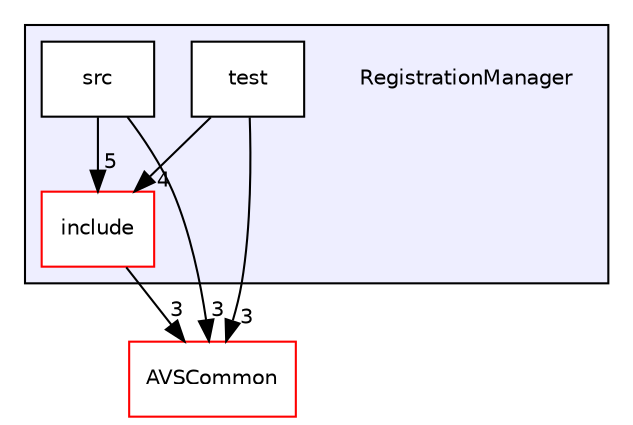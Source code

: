 digraph "/workplace/avs-device-sdk/RegistrationManager" {
  compound=true
  node [ fontsize="10", fontname="Helvetica"];
  edge [ labelfontsize="10", labelfontname="Helvetica"];
  subgraph clusterdir_b14333b5607b47fe7356eaa790107bd3 {
    graph [ bgcolor="#eeeeff", pencolor="black", label="" URL="dir_b14333b5607b47fe7356eaa790107bd3.html"];
    dir_b14333b5607b47fe7356eaa790107bd3 [shape=plaintext label="RegistrationManager"];
    dir_82c30e042dc7afd8546dd92e314e84ca [shape=box label="include" color="red" fillcolor="white" style="filled" URL="dir_82c30e042dc7afd8546dd92e314e84ca.html"];
    dir_493579fbb21ccd7b898ae4350f7fa32c [shape=box label="src" color="black" fillcolor="white" style="filled" URL="dir_493579fbb21ccd7b898ae4350f7fa32c.html"];
    dir_1c1ee87c3a47b05638682f27d3db631d [shape=box label="test" color="black" fillcolor="white" style="filled" URL="dir_1c1ee87c3a47b05638682f27d3db631d.html"];
  }
  dir_13e65effb2bde530b17b3d5eefcd0266 [shape=box label="AVSCommon" fillcolor="white" style="filled" color="red" URL="dir_13e65effb2bde530b17b3d5eefcd0266.html"];
  dir_493579fbb21ccd7b898ae4350f7fa32c->dir_82c30e042dc7afd8546dd92e314e84ca [headlabel="5", labeldistance=1.5 headhref="dir_000274_000272.html"];
  dir_493579fbb21ccd7b898ae4350f7fa32c->dir_13e65effb2bde530b17b3d5eefcd0266 [headlabel="3", labeldistance=1.5 headhref="dir_000274_000015.html"];
  dir_82c30e042dc7afd8546dd92e314e84ca->dir_13e65effb2bde530b17b3d5eefcd0266 [headlabel="3", labeldistance=1.5 headhref="dir_000272_000015.html"];
  dir_1c1ee87c3a47b05638682f27d3db631d->dir_82c30e042dc7afd8546dd92e314e84ca [headlabel="4", labeldistance=1.5 headhref="dir_000275_000272.html"];
  dir_1c1ee87c3a47b05638682f27d3db631d->dir_13e65effb2bde530b17b3d5eefcd0266 [headlabel="3", labeldistance=1.5 headhref="dir_000275_000015.html"];
}
